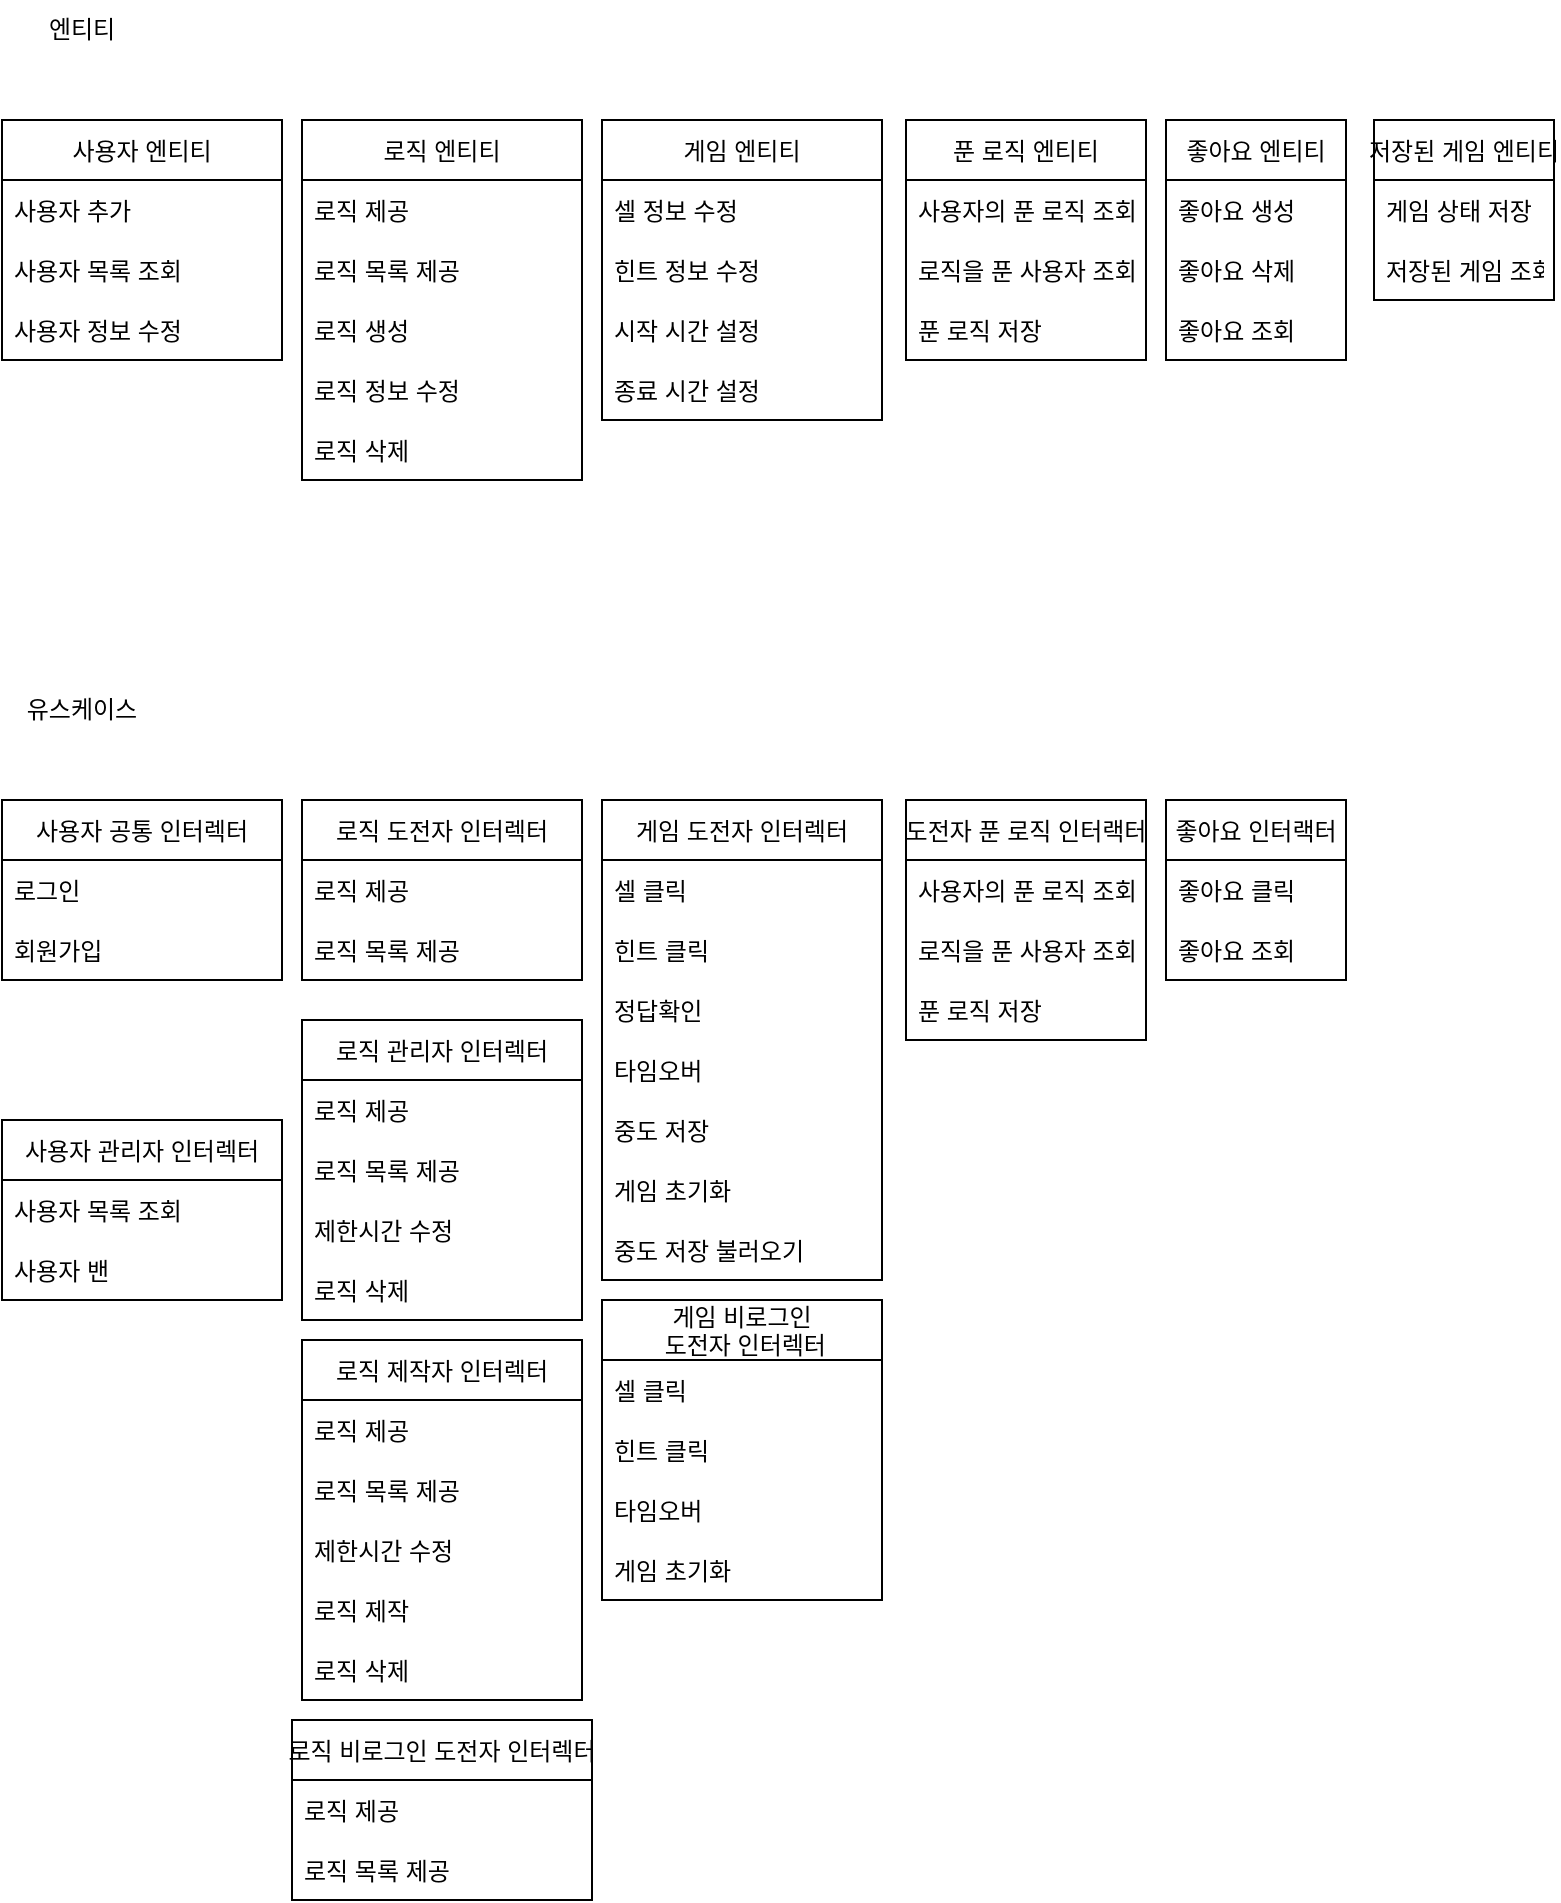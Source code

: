 <mxfile version="19.0.0" type="github">
  <diagram id="3sBF5ixd-NsLtLaLd-Or" name="Page-1">
    <mxGraphModel dx="1298" dy="833" grid="1" gridSize="10" guides="1" tooltips="1" connect="1" arrows="1" fold="1" page="1" pageScale="1" pageWidth="827" pageHeight="1169" math="0" shadow="0">
      <root>
        <mxCell id="0" />
        <mxCell id="1" parent="0" />
        <mxCell id="BLl-rjJHtuCfBZ51qF4p-6" value="사용자 엔티티" style="swimlane;fontStyle=0;childLayout=stackLayout;horizontal=1;startSize=30;horizontalStack=0;resizeParent=1;resizeParentMax=0;resizeLast=0;collapsible=1;marginBottom=0;" parent="1" vertex="1">
          <mxGeometry x="30" y="120" width="140" height="120" as="geometry" />
        </mxCell>
        <mxCell id="BLl-rjJHtuCfBZ51qF4p-7" value="사용자 추가" style="text;strokeColor=none;fillColor=none;align=left;verticalAlign=middle;spacingLeft=4;spacingRight=4;overflow=hidden;points=[[0,0.5],[1,0.5]];portConstraint=eastwest;rotatable=0;" parent="BLl-rjJHtuCfBZ51qF4p-6" vertex="1">
          <mxGeometry y="30" width="140" height="30" as="geometry" />
        </mxCell>
        <mxCell id="IvnR_KtgoYfc0TLSJKBD-7" value="사용자 목록 조회" style="text;strokeColor=none;fillColor=none;align=left;verticalAlign=middle;spacingLeft=4;spacingRight=4;overflow=hidden;points=[[0,0.5],[1,0.5]];portConstraint=eastwest;rotatable=0;" parent="BLl-rjJHtuCfBZ51qF4p-6" vertex="1">
          <mxGeometry y="60" width="140" height="30" as="geometry" />
        </mxCell>
        <mxCell id="IvnR_KtgoYfc0TLSJKBD-25" value="사용자 정보 수정" style="text;strokeColor=none;fillColor=none;align=left;verticalAlign=middle;spacingLeft=4;spacingRight=4;overflow=hidden;points=[[0,0.5],[1,0.5]];portConstraint=eastwest;rotatable=0;" parent="BLl-rjJHtuCfBZ51qF4p-6" vertex="1">
          <mxGeometry y="90" width="140" height="30" as="geometry" />
        </mxCell>
        <mxCell id="BLl-rjJHtuCfBZ51qF4p-14" value="로직 엔티티" style="swimlane;fontStyle=0;childLayout=stackLayout;horizontal=1;startSize=30;horizontalStack=0;resizeParent=1;resizeParentMax=0;resizeLast=0;collapsible=1;marginBottom=0;" parent="1" vertex="1">
          <mxGeometry x="180" y="120" width="140" height="180" as="geometry">
            <mxRectangle x="580" y="100" width="100" height="30" as="alternateBounds" />
          </mxGeometry>
        </mxCell>
        <mxCell id="BLl-rjJHtuCfBZ51qF4p-15" value="로직 제공" style="text;strokeColor=none;fillColor=none;align=left;verticalAlign=middle;spacingLeft=4;spacingRight=4;overflow=hidden;points=[[0,0.5],[1,0.5]];portConstraint=eastwest;rotatable=0;" parent="BLl-rjJHtuCfBZ51qF4p-14" vertex="1">
          <mxGeometry y="30" width="140" height="30" as="geometry" />
        </mxCell>
        <mxCell id="BLl-rjJHtuCfBZ51qF4p-16" value="로직 목록 제공 " style="text;strokeColor=none;fillColor=none;align=left;verticalAlign=middle;spacingLeft=4;spacingRight=4;overflow=hidden;points=[[0,0.5],[1,0.5]];portConstraint=eastwest;rotatable=0;" parent="BLl-rjJHtuCfBZ51qF4p-14" vertex="1">
          <mxGeometry y="60" width="140" height="30" as="geometry" />
        </mxCell>
        <mxCell id="BLl-rjJHtuCfBZ51qF4p-18" value="로직 생성" style="text;strokeColor=none;fillColor=none;align=left;verticalAlign=middle;spacingLeft=4;spacingRight=4;overflow=hidden;points=[[0,0.5],[1,0.5]];portConstraint=eastwest;rotatable=0;" parent="BLl-rjJHtuCfBZ51qF4p-14" vertex="1">
          <mxGeometry y="90" width="140" height="30" as="geometry" />
        </mxCell>
        <mxCell id="BLl-rjJHtuCfBZ51qF4p-19" value="로직 정보 수정" style="text;strokeColor=none;fillColor=none;align=left;verticalAlign=middle;spacingLeft=4;spacingRight=4;overflow=hidden;points=[[0,0.5],[1,0.5]];portConstraint=eastwest;rotatable=0;" parent="BLl-rjJHtuCfBZ51qF4p-14" vertex="1">
          <mxGeometry y="120" width="140" height="30" as="geometry" />
        </mxCell>
        <mxCell id="BLl-rjJHtuCfBZ51qF4p-20" value="로직 삭제" style="text;strokeColor=none;fillColor=none;align=left;verticalAlign=middle;spacingLeft=4;spacingRight=4;overflow=hidden;points=[[0,0.5],[1,0.5]];portConstraint=eastwest;rotatable=0;" parent="BLl-rjJHtuCfBZ51qF4p-14" vertex="1">
          <mxGeometry y="150" width="140" height="30" as="geometry" />
        </mxCell>
        <mxCell id="BLl-rjJHtuCfBZ51qF4p-21" value="게임 엔티티" style="swimlane;fontStyle=0;childLayout=stackLayout;horizontal=1;startSize=30;horizontalStack=0;resizeParent=1;resizeParentMax=0;resizeLast=0;collapsible=1;marginBottom=0;" parent="1" vertex="1">
          <mxGeometry x="330" y="120" width="140" height="150" as="geometry">
            <mxRectangle x="580" y="100" width="100" height="30" as="alternateBounds" />
          </mxGeometry>
        </mxCell>
        <mxCell id="BLl-rjJHtuCfBZ51qF4p-22" value="셀 정보 수정" style="text;strokeColor=none;fillColor=none;align=left;verticalAlign=middle;spacingLeft=4;spacingRight=4;overflow=hidden;points=[[0,0.5],[1,0.5]];portConstraint=eastwest;rotatable=0;" parent="BLl-rjJHtuCfBZ51qF4p-21" vertex="1">
          <mxGeometry y="30" width="140" height="30" as="geometry" />
        </mxCell>
        <mxCell id="BLl-rjJHtuCfBZ51qF4p-23" value="힌트 정보 수정" style="text;strokeColor=none;fillColor=none;align=left;verticalAlign=middle;spacingLeft=4;spacingRight=4;overflow=hidden;points=[[0,0.5],[1,0.5]];portConstraint=eastwest;rotatable=0;" parent="BLl-rjJHtuCfBZ51qF4p-21" vertex="1">
          <mxGeometry y="60" width="140" height="30" as="geometry" />
        </mxCell>
        <mxCell id="BLl-rjJHtuCfBZ51qF4p-24" value="시작 시간 설정" style="text;strokeColor=none;fillColor=none;align=left;verticalAlign=middle;spacingLeft=4;spacingRight=4;overflow=hidden;points=[[0,0.5],[1,0.5]];portConstraint=eastwest;rotatable=0;" parent="BLl-rjJHtuCfBZ51qF4p-21" vertex="1">
          <mxGeometry y="90" width="140" height="30" as="geometry" />
        </mxCell>
        <mxCell id="BLl-rjJHtuCfBZ51qF4p-25" value="종료 시간 설정" style="text;strokeColor=none;fillColor=none;align=left;verticalAlign=middle;spacingLeft=4;spacingRight=4;overflow=hidden;points=[[0,0.5],[1,0.5]];portConstraint=eastwest;rotatable=0;" parent="BLl-rjJHtuCfBZ51qF4p-21" vertex="1">
          <mxGeometry y="120" width="140" height="30" as="geometry" />
        </mxCell>
        <mxCell id="BLl-rjJHtuCfBZ51qF4p-27" value="좋아요 엔티티" style="swimlane;fontStyle=0;childLayout=stackLayout;horizontal=1;startSize=30;horizontalStack=0;resizeParent=1;resizeParentMax=0;resizeLast=0;collapsible=1;marginBottom=0;" parent="1" vertex="1">
          <mxGeometry x="612" y="120" width="90" height="120" as="geometry">
            <mxRectangle x="580" y="100" width="100" height="30" as="alternateBounds" />
          </mxGeometry>
        </mxCell>
        <mxCell id="BLl-rjJHtuCfBZ51qF4p-28" value="좋아요 생성" style="text;strokeColor=none;fillColor=none;align=left;verticalAlign=middle;spacingLeft=4;spacingRight=4;overflow=hidden;points=[[0,0.5],[1,0.5]];portConstraint=eastwest;rotatable=0;" parent="BLl-rjJHtuCfBZ51qF4p-27" vertex="1">
          <mxGeometry y="30" width="90" height="30" as="geometry" />
        </mxCell>
        <mxCell id="BLl-rjJHtuCfBZ51qF4p-30" value="좋아요 삭제" style="text;strokeColor=none;fillColor=none;align=left;verticalAlign=middle;spacingLeft=4;spacingRight=4;overflow=hidden;points=[[0,0.5],[1,0.5]];portConstraint=eastwest;rotatable=0;" parent="BLl-rjJHtuCfBZ51qF4p-27" vertex="1">
          <mxGeometry y="60" width="90" height="30" as="geometry" />
        </mxCell>
        <mxCell id="rVPAqqKreMGYSnO3DZpc-83" value="좋아요 조회" style="text;strokeColor=none;fillColor=none;align=left;verticalAlign=middle;spacingLeft=4;spacingRight=4;overflow=hidden;points=[[0,0.5],[1,0.5]];portConstraint=eastwest;rotatable=0;" vertex="1" parent="BLl-rjJHtuCfBZ51qF4p-27">
          <mxGeometry y="90" width="90" height="30" as="geometry" />
        </mxCell>
        <mxCell id="rVPAqqKreMGYSnO3DZpc-23" value="사용자 공통 인터렉터" style="swimlane;fontStyle=0;childLayout=stackLayout;horizontal=1;startSize=30;horizontalStack=0;resizeParent=1;resizeParentMax=0;resizeLast=0;collapsible=1;marginBottom=0;" vertex="1" parent="1">
          <mxGeometry x="30" y="460" width="140" height="90" as="geometry" />
        </mxCell>
        <mxCell id="rVPAqqKreMGYSnO3DZpc-25" value="로그인" style="text;strokeColor=none;fillColor=none;align=left;verticalAlign=middle;spacingLeft=4;spacingRight=4;overflow=hidden;points=[[0,0.5],[1,0.5]];portConstraint=eastwest;rotatable=0;" vertex="1" parent="rVPAqqKreMGYSnO3DZpc-23">
          <mxGeometry y="30" width="140" height="30" as="geometry" />
        </mxCell>
        <mxCell id="rVPAqqKreMGYSnO3DZpc-57" value="회원가입" style="text;strokeColor=none;fillColor=none;align=left;verticalAlign=middle;spacingLeft=4;spacingRight=4;overflow=hidden;points=[[0,0.5],[1,0.5]];portConstraint=eastwest;rotatable=0;" vertex="1" parent="rVPAqqKreMGYSnO3DZpc-23">
          <mxGeometry y="60" width="140" height="30" as="geometry" />
        </mxCell>
        <mxCell id="rVPAqqKreMGYSnO3DZpc-28" value="로직 도전자 인터렉터" style="swimlane;fontStyle=0;childLayout=stackLayout;horizontal=1;startSize=30;horizontalStack=0;resizeParent=1;resizeParentMax=0;resizeLast=0;collapsible=1;marginBottom=0;" vertex="1" parent="1">
          <mxGeometry x="180" y="460" width="140" height="90" as="geometry">
            <mxRectangle x="580" y="100" width="100" height="30" as="alternateBounds" />
          </mxGeometry>
        </mxCell>
        <mxCell id="rVPAqqKreMGYSnO3DZpc-29" value="로직 제공" style="text;strokeColor=none;fillColor=none;align=left;verticalAlign=middle;spacingLeft=4;spacingRight=4;overflow=hidden;points=[[0,0.5],[1,0.5]];portConstraint=eastwest;rotatable=0;" vertex="1" parent="rVPAqqKreMGYSnO3DZpc-28">
          <mxGeometry y="30" width="140" height="30" as="geometry" />
        </mxCell>
        <mxCell id="rVPAqqKreMGYSnO3DZpc-30" value="로직 목록 제공 " style="text;strokeColor=none;fillColor=none;align=left;verticalAlign=middle;spacingLeft=4;spacingRight=4;overflow=hidden;points=[[0,0.5],[1,0.5]];portConstraint=eastwest;rotatable=0;" vertex="1" parent="rVPAqqKreMGYSnO3DZpc-28">
          <mxGeometry y="60" width="140" height="30" as="geometry" />
        </mxCell>
        <mxCell id="rVPAqqKreMGYSnO3DZpc-34" value="게임 도전자 인터렉터" style="swimlane;fontStyle=0;childLayout=stackLayout;horizontal=1;startSize=30;horizontalStack=0;resizeParent=1;resizeParentMax=0;resizeLast=0;collapsible=1;marginBottom=0;" vertex="1" parent="1">
          <mxGeometry x="330" y="460" width="140" height="240" as="geometry">
            <mxRectangle x="580" y="100" width="100" height="30" as="alternateBounds" />
          </mxGeometry>
        </mxCell>
        <mxCell id="rVPAqqKreMGYSnO3DZpc-35" value="셀 클릭" style="text;strokeColor=none;fillColor=none;align=left;verticalAlign=middle;spacingLeft=4;spacingRight=4;overflow=hidden;points=[[0,0.5],[1,0.5]];portConstraint=eastwest;rotatable=0;" vertex="1" parent="rVPAqqKreMGYSnO3DZpc-34">
          <mxGeometry y="30" width="140" height="30" as="geometry" />
        </mxCell>
        <mxCell id="rVPAqqKreMGYSnO3DZpc-36" value="힌트 클릭" style="text;strokeColor=none;fillColor=none;align=left;verticalAlign=middle;spacingLeft=4;spacingRight=4;overflow=hidden;points=[[0,0.5],[1,0.5]];portConstraint=eastwest;rotatable=0;" vertex="1" parent="rVPAqqKreMGYSnO3DZpc-34">
          <mxGeometry y="60" width="140" height="30" as="geometry" />
        </mxCell>
        <mxCell id="rVPAqqKreMGYSnO3DZpc-37" value="정답확인" style="text;strokeColor=none;fillColor=none;align=left;verticalAlign=middle;spacingLeft=4;spacingRight=4;overflow=hidden;points=[[0,0.5],[1,0.5]];portConstraint=eastwest;rotatable=0;" vertex="1" parent="rVPAqqKreMGYSnO3DZpc-34">
          <mxGeometry y="90" width="140" height="30" as="geometry" />
        </mxCell>
        <mxCell id="rVPAqqKreMGYSnO3DZpc-38" value="타임오버" style="text;strokeColor=none;fillColor=none;align=left;verticalAlign=middle;spacingLeft=4;spacingRight=4;overflow=hidden;points=[[0,0.5],[1,0.5]];portConstraint=eastwest;rotatable=0;" vertex="1" parent="rVPAqqKreMGYSnO3DZpc-34">
          <mxGeometry y="120" width="140" height="30" as="geometry" />
        </mxCell>
        <mxCell id="rVPAqqKreMGYSnO3DZpc-80" value="중도 저장" style="text;strokeColor=none;fillColor=none;align=left;verticalAlign=middle;spacingLeft=4;spacingRight=4;overflow=hidden;points=[[0,0.5],[1,0.5]];portConstraint=eastwest;rotatable=0;" vertex="1" parent="rVPAqqKreMGYSnO3DZpc-34">
          <mxGeometry y="150" width="140" height="30" as="geometry" />
        </mxCell>
        <mxCell id="rVPAqqKreMGYSnO3DZpc-81" value="게임 초기화" style="text;strokeColor=none;fillColor=none;align=left;verticalAlign=middle;spacingLeft=4;spacingRight=4;overflow=hidden;points=[[0,0.5],[1,0.5]];portConstraint=eastwest;rotatable=0;" vertex="1" parent="rVPAqqKreMGYSnO3DZpc-34">
          <mxGeometry y="180" width="140" height="30" as="geometry" />
        </mxCell>
        <mxCell id="rVPAqqKreMGYSnO3DZpc-82" value="중도 저장 불러오기" style="text;strokeColor=none;fillColor=none;align=left;verticalAlign=middle;spacingLeft=4;spacingRight=4;overflow=hidden;points=[[0,0.5],[1,0.5]];portConstraint=eastwest;rotatable=0;" vertex="1" parent="rVPAqqKreMGYSnO3DZpc-34">
          <mxGeometry y="210" width="140" height="30" as="geometry" />
        </mxCell>
        <mxCell id="rVPAqqKreMGYSnO3DZpc-43" value="푼 로직 엔티티" style="swimlane;fontStyle=0;childLayout=stackLayout;horizontal=1;startSize=30;horizontalStack=0;resizeParent=1;resizeParentMax=0;resizeLast=0;collapsible=1;marginBottom=0;" vertex="1" parent="1">
          <mxGeometry x="482" y="120" width="120" height="120" as="geometry">
            <mxRectangle x="580" y="100" width="100" height="30" as="alternateBounds" />
          </mxGeometry>
        </mxCell>
        <mxCell id="rVPAqqKreMGYSnO3DZpc-44" value="사용자의 푼 로직 조회" style="text;strokeColor=none;fillColor=none;align=left;verticalAlign=middle;spacingLeft=4;spacingRight=4;overflow=hidden;points=[[0,0.5],[1,0.5]];portConstraint=eastwest;rotatable=0;" vertex="1" parent="rVPAqqKreMGYSnO3DZpc-43">
          <mxGeometry y="30" width="120" height="30" as="geometry" />
        </mxCell>
        <mxCell id="rVPAqqKreMGYSnO3DZpc-45" value="로직을 푼 사용자 조회" style="text;strokeColor=none;fillColor=none;align=left;verticalAlign=middle;spacingLeft=4;spacingRight=4;overflow=hidden;points=[[0,0.5],[1,0.5]];portConstraint=eastwest;rotatable=0;" vertex="1" parent="rVPAqqKreMGYSnO3DZpc-43">
          <mxGeometry y="60" width="120" height="30" as="geometry" />
        </mxCell>
        <mxCell id="rVPAqqKreMGYSnO3DZpc-46" value="푼 로직 저장" style="text;strokeColor=none;fillColor=none;align=left;verticalAlign=middle;spacingLeft=4;spacingRight=4;overflow=hidden;points=[[0,0.5],[1,0.5]];portConstraint=eastwest;rotatable=0;" vertex="1" parent="rVPAqqKreMGYSnO3DZpc-43">
          <mxGeometry y="90" width="120" height="30" as="geometry" />
        </mxCell>
        <mxCell id="rVPAqqKreMGYSnO3DZpc-47" value="저장된 게임 엔티티" style="swimlane;fontStyle=0;childLayout=stackLayout;horizontal=1;startSize=30;horizontalStack=0;resizeParent=1;resizeParentMax=0;resizeLast=0;collapsible=1;marginBottom=0;" vertex="1" parent="1">
          <mxGeometry x="716" y="120" width="90" height="90" as="geometry">
            <mxRectangle x="580" y="100" width="100" height="30" as="alternateBounds" />
          </mxGeometry>
        </mxCell>
        <mxCell id="rVPAqqKreMGYSnO3DZpc-48" value="게임 상태 저장" style="text;strokeColor=none;fillColor=none;align=left;verticalAlign=middle;spacingLeft=4;spacingRight=4;overflow=hidden;points=[[0,0.5],[1,0.5]];portConstraint=eastwest;rotatable=0;" vertex="1" parent="rVPAqqKreMGYSnO3DZpc-47">
          <mxGeometry y="30" width="90" height="30" as="geometry" />
        </mxCell>
        <mxCell id="rVPAqqKreMGYSnO3DZpc-49" value="저장된 게임 조회" style="text;strokeColor=none;fillColor=none;align=left;verticalAlign=middle;spacingLeft=4;spacingRight=4;overflow=hidden;points=[[0,0.5],[1,0.5]];portConstraint=eastwest;rotatable=0;" vertex="1" parent="rVPAqqKreMGYSnO3DZpc-47">
          <mxGeometry y="60" width="90" height="30" as="geometry" />
        </mxCell>
        <mxCell id="rVPAqqKreMGYSnO3DZpc-50" value="엔티티" style="text;html=1;strokeColor=none;fillColor=none;align=center;verticalAlign=middle;whiteSpace=wrap;rounded=0;" vertex="1" parent="1">
          <mxGeometry x="40" y="60" width="60" height="30" as="geometry" />
        </mxCell>
        <mxCell id="rVPAqqKreMGYSnO3DZpc-51" value="유스케이스" style="text;html=1;strokeColor=none;fillColor=none;align=center;verticalAlign=middle;whiteSpace=wrap;rounded=0;" vertex="1" parent="1">
          <mxGeometry x="40" y="400" width="60" height="30" as="geometry" />
        </mxCell>
        <mxCell id="rVPAqqKreMGYSnO3DZpc-52" value="사용자 관리자 인터렉터" style="swimlane;fontStyle=0;childLayout=stackLayout;horizontal=1;startSize=30;horizontalStack=0;resizeParent=1;resizeParentMax=0;resizeLast=0;collapsible=1;marginBottom=0;" vertex="1" parent="1">
          <mxGeometry x="30" y="620" width="140" height="90" as="geometry" />
        </mxCell>
        <mxCell id="rVPAqqKreMGYSnO3DZpc-55" value="사용자 목록 조회" style="text;strokeColor=none;fillColor=none;align=left;verticalAlign=middle;spacingLeft=4;spacingRight=4;overflow=hidden;points=[[0,0.5],[1,0.5]];portConstraint=eastwest;rotatable=0;" vertex="1" parent="rVPAqqKreMGYSnO3DZpc-52">
          <mxGeometry y="30" width="140" height="30" as="geometry" />
        </mxCell>
        <mxCell id="rVPAqqKreMGYSnO3DZpc-56" value="사용자 밴" style="text;strokeColor=none;fillColor=none;align=left;verticalAlign=middle;spacingLeft=4;spacingRight=4;overflow=hidden;points=[[0,0.5],[1,0.5]];portConstraint=eastwest;rotatable=0;" vertex="1" parent="rVPAqqKreMGYSnO3DZpc-52">
          <mxGeometry y="60" width="140" height="30" as="geometry" />
        </mxCell>
        <mxCell id="rVPAqqKreMGYSnO3DZpc-58" value="로직 관리자 인터렉터" style="swimlane;fontStyle=0;childLayout=stackLayout;horizontal=1;startSize=30;horizontalStack=0;resizeParent=1;resizeParentMax=0;resizeLast=0;collapsible=1;marginBottom=0;" vertex="1" parent="1">
          <mxGeometry x="180" y="570" width="140" height="150" as="geometry">
            <mxRectangle x="580" y="100" width="100" height="30" as="alternateBounds" />
          </mxGeometry>
        </mxCell>
        <mxCell id="rVPAqqKreMGYSnO3DZpc-59" value="로직 제공" style="text;strokeColor=none;fillColor=none;align=left;verticalAlign=middle;spacingLeft=4;spacingRight=4;overflow=hidden;points=[[0,0.5],[1,0.5]];portConstraint=eastwest;rotatable=0;" vertex="1" parent="rVPAqqKreMGYSnO3DZpc-58">
          <mxGeometry y="30" width="140" height="30" as="geometry" />
        </mxCell>
        <mxCell id="rVPAqqKreMGYSnO3DZpc-60" value="로직 목록 제공 " style="text;strokeColor=none;fillColor=none;align=left;verticalAlign=middle;spacingLeft=4;spacingRight=4;overflow=hidden;points=[[0,0.5],[1,0.5]];portConstraint=eastwest;rotatable=0;" vertex="1" parent="rVPAqqKreMGYSnO3DZpc-58">
          <mxGeometry y="60" width="140" height="30" as="geometry" />
        </mxCell>
        <mxCell id="rVPAqqKreMGYSnO3DZpc-62" value="제한시간 수정" style="text;strokeColor=none;fillColor=none;align=left;verticalAlign=middle;spacingLeft=4;spacingRight=4;overflow=hidden;points=[[0,0.5],[1,0.5]];portConstraint=eastwest;rotatable=0;" vertex="1" parent="rVPAqqKreMGYSnO3DZpc-58">
          <mxGeometry y="90" width="140" height="30" as="geometry" />
        </mxCell>
        <mxCell id="rVPAqqKreMGYSnO3DZpc-63" value="로직 삭제" style="text;strokeColor=none;fillColor=none;align=left;verticalAlign=middle;spacingLeft=4;spacingRight=4;overflow=hidden;points=[[0,0.5],[1,0.5]];portConstraint=eastwest;rotatable=0;" vertex="1" parent="rVPAqqKreMGYSnO3DZpc-58">
          <mxGeometry y="120" width="140" height="30" as="geometry" />
        </mxCell>
        <mxCell id="rVPAqqKreMGYSnO3DZpc-64" value="로직 제작자 인터렉터" style="swimlane;fontStyle=0;childLayout=stackLayout;horizontal=1;startSize=30;horizontalStack=0;resizeParent=1;resizeParentMax=0;resizeLast=0;collapsible=1;marginBottom=0;" vertex="1" parent="1">
          <mxGeometry x="180" y="730" width="140" height="180" as="geometry">
            <mxRectangle x="580" y="100" width="100" height="30" as="alternateBounds" />
          </mxGeometry>
        </mxCell>
        <mxCell id="rVPAqqKreMGYSnO3DZpc-65" value="로직 제공" style="text;strokeColor=none;fillColor=none;align=left;verticalAlign=middle;spacingLeft=4;spacingRight=4;overflow=hidden;points=[[0,0.5],[1,0.5]];portConstraint=eastwest;rotatable=0;" vertex="1" parent="rVPAqqKreMGYSnO3DZpc-64">
          <mxGeometry y="30" width="140" height="30" as="geometry" />
        </mxCell>
        <mxCell id="rVPAqqKreMGYSnO3DZpc-66" value="로직 목록 제공 " style="text;strokeColor=none;fillColor=none;align=left;verticalAlign=middle;spacingLeft=4;spacingRight=4;overflow=hidden;points=[[0,0.5],[1,0.5]];portConstraint=eastwest;rotatable=0;" vertex="1" parent="rVPAqqKreMGYSnO3DZpc-64">
          <mxGeometry y="60" width="140" height="30" as="geometry" />
        </mxCell>
        <mxCell id="rVPAqqKreMGYSnO3DZpc-67" value="제한시간 수정" style="text;strokeColor=none;fillColor=none;align=left;verticalAlign=middle;spacingLeft=4;spacingRight=4;overflow=hidden;points=[[0,0.5],[1,0.5]];portConstraint=eastwest;rotatable=0;" vertex="1" parent="rVPAqqKreMGYSnO3DZpc-64">
          <mxGeometry y="90" width="140" height="30" as="geometry" />
        </mxCell>
        <mxCell id="rVPAqqKreMGYSnO3DZpc-69" value="로직 제작" style="text;strokeColor=none;fillColor=none;align=left;verticalAlign=middle;spacingLeft=4;spacingRight=4;overflow=hidden;points=[[0,0.5],[1,0.5]];portConstraint=eastwest;rotatable=0;" vertex="1" parent="rVPAqqKreMGYSnO3DZpc-64">
          <mxGeometry y="120" width="140" height="30" as="geometry" />
        </mxCell>
        <mxCell id="rVPAqqKreMGYSnO3DZpc-68" value="로직 삭제" style="text;strokeColor=none;fillColor=none;align=left;verticalAlign=middle;spacingLeft=4;spacingRight=4;overflow=hidden;points=[[0,0.5],[1,0.5]];portConstraint=eastwest;rotatable=0;" vertex="1" parent="rVPAqqKreMGYSnO3DZpc-64">
          <mxGeometry y="150" width="140" height="30" as="geometry" />
        </mxCell>
        <mxCell id="rVPAqqKreMGYSnO3DZpc-70" value="도전자 푼 로직 인터랙터" style="swimlane;fontStyle=0;childLayout=stackLayout;horizontal=1;startSize=30;horizontalStack=0;resizeParent=1;resizeParentMax=0;resizeLast=0;collapsible=1;marginBottom=0;" vertex="1" parent="1">
          <mxGeometry x="482" y="460" width="120" height="120" as="geometry">
            <mxRectangle x="580" y="100" width="100" height="30" as="alternateBounds" />
          </mxGeometry>
        </mxCell>
        <mxCell id="rVPAqqKreMGYSnO3DZpc-71" value="사용자의 푼 로직 조회" style="text;strokeColor=none;fillColor=none;align=left;verticalAlign=middle;spacingLeft=4;spacingRight=4;overflow=hidden;points=[[0,0.5],[1,0.5]];portConstraint=eastwest;rotatable=0;" vertex="1" parent="rVPAqqKreMGYSnO3DZpc-70">
          <mxGeometry y="30" width="120" height="30" as="geometry" />
        </mxCell>
        <mxCell id="rVPAqqKreMGYSnO3DZpc-72" value="로직을 푼 사용자 조회" style="text;strokeColor=none;fillColor=none;align=left;verticalAlign=middle;spacingLeft=4;spacingRight=4;overflow=hidden;points=[[0,0.5],[1,0.5]];portConstraint=eastwest;rotatable=0;" vertex="1" parent="rVPAqqKreMGYSnO3DZpc-70">
          <mxGeometry y="60" width="120" height="30" as="geometry" />
        </mxCell>
        <mxCell id="rVPAqqKreMGYSnO3DZpc-73" value="푼 로직 저장" style="text;strokeColor=none;fillColor=none;align=left;verticalAlign=middle;spacingLeft=4;spacingRight=4;overflow=hidden;points=[[0,0.5],[1,0.5]];portConstraint=eastwest;rotatable=0;" vertex="1" parent="rVPAqqKreMGYSnO3DZpc-70">
          <mxGeometry y="90" width="120" height="30" as="geometry" />
        </mxCell>
        <mxCell id="rVPAqqKreMGYSnO3DZpc-74" value="좋아요 인터랙터" style="swimlane;fontStyle=0;childLayout=stackLayout;horizontal=1;startSize=30;horizontalStack=0;resizeParent=1;resizeParentMax=0;resizeLast=0;collapsible=1;marginBottom=0;" vertex="1" parent="1">
          <mxGeometry x="612" y="460" width="90" height="90" as="geometry">
            <mxRectangle x="580" y="100" width="100" height="30" as="alternateBounds" />
          </mxGeometry>
        </mxCell>
        <mxCell id="rVPAqqKreMGYSnO3DZpc-75" value="좋아요 클릭" style="text;strokeColor=none;fillColor=none;align=left;verticalAlign=middle;spacingLeft=4;spacingRight=4;overflow=hidden;points=[[0,0.5],[1,0.5]];portConstraint=eastwest;rotatable=0;" vertex="1" parent="rVPAqqKreMGYSnO3DZpc-74">
          <mxGeometry y="30" width="90" height="30" as="geometry" />
        </mxCell>
        <mxCell id="rVPAqqKreMGYSnO3DZpc-84" value="좋아요 조회" style="text;strokeColor=none;fillColor=none;align=left;verticalAlign=middle;spacingLeft=4;spacingRight=4;overflow=hidden;points=[[0,0.5],[1,0.5]];portConstraint=eastwest;rotatable=0;" vertex="1" parent="rVPAqqKreMGYSnO3DZpc-74">
          <mxGeometry y="60" width="90" height="30" as="geometry" />
        </mxCell>
        <mxCell id="rVPAqqKreMGYSnO3DZpc-85" value="로직 비로그인 도전자 인터렉터" style="swimlane;fontStyle=0;childLayout=stackLayout;horizontal=1;startSize=30;horizontalStack=0;resizeParent=1;resizeParentMax=0;resizeLast=0;collapsible=1;marginBottom=0;" vertex="1" parent="1">
          <mxGeometry x="175" y="920" width="150" height="90" as="geometry">
            <mxRectangle x="580" y="100" width="100" height="30" as="alternateBounds" />
          </mxGeometry>
        </mxCell>
        <mxCell id="rVPAqqKreMGYSnO3DZpc-86" value="로직 제공" style="text;strokeColor=none;fillColor=none;align=left;verticalAlign=middle;spacingLeft=4;spacingRight=4;overflow=hidden;points=[[0,0.5],[1,0.5]];portConstraint=eastwest;rotatable=0;" vertex="1" parent="rVPAqqKreMGYSnO3DZpc-85">
          <mxGeometry y="30" width="150" height="30" as="geometry" />
        </mxCell>
        <mxCell id="rVPAqqKreMGYSnO3DZpc-87" value="로직 목록 제공 " style="text;strokeColor=none;fillColor=none;align=left;verticalAlign=middle;spacingLeft=4;spacingRight=4;overflow=hidden;points=[[0,0.5],[1,0.5]];portConstraint=eastwest;rotatable=0;" vertex="1" parent="rVPAqqKreMGYSnO3DZpc-85">
          <mxGeometry y="60" width="150" height="30" as="geometry" />
        </mxCell>
        <mxCell id="rVPAqqKreMGYSnO3DZpc-88" value="게임 비로그인&#xa; 도전자 인터렉터" style="swimlane;fontStyle=0;childLayout=stackLayout;horizontal=1;startSize=30;horizontalStack=0;resizeParent=1;resizeParentMax=0;resizeLast=0;collapsible=1;marginBottom=0;" vertex="1" parent="1">
          <mxGeometry x="330" y="710" width="140" height="150" as="geometry">
            <mxRectangle x="580" y="100" width="100" height="30" as="alternateBounds" />
          </mxGeometry>
        </mxCell>
        <mxCell id="rVPAqqKreMGYSnO3DZpc-89" value="셀 클릭" style="text;strokeColor=none;fillColor=none;align=left;verticalAlign=middle;spacingLeft=4;spacingRight=4;overflow=hidden;points=[[0,0.5],[1,0.5]];portConstraint=eastwest;rotatable=0;" vertex="1" parent="rVPAqqKreMGYSnO3DZpc-88">
          <mxGeometry y="30" width="140" height="30" as="geometry" />
        </mxCell>
        <mxCell id="rVPAqqKreMGYSnO3DZpc-90" value="힌트 클릭" style="text;strokeColor=none;fillColor=none;align=left;verticalAlign=middle;spacingLeft=4;spacingRight=4;overflow=hidden;points=[[0,0.5],[1,0.5]];portConstraint=eastwest;rotatable=0;" vertex="1" parent="rVPAqqKreMGYSnO3DZpc-88">
          <mxGeometry y="60" width="140" height="30" as="geometry" />
        </mxCell>
        <mxCell id="rVPAqqKreMGYSnO3DZpc-92" value="타임오버" style="text;strokeColor=none;fillColor=none;align=left;verticalAlign=middle;spacingLeft=4;spacingRight=4;overflow=hidden;points=[[0,0.5],[1,0.5]];portConstraint=eastwest;rotatable=0;" vertex="1" parent="rVPAqqKreMGYSnO3DZpc-88">
          <mxGeometry y="90" width="140" height="30" as="geometry" />
        </mxCell>
        <mxCell id="rVPAqqKreMGYSnO3DZpc-94" value="게임 초기화" style="text;strokeColor=none;fillColor=none;align=left;verticalAlign=middle;spacingLeft=4;spacingRight=4;overflow=hidden;points=[[0,0.5],[1,0.5]];portConstraint=eastwest;rotatable=0;" vertex="1" parent="rVPAqqKreMGYSnO3DZpc-88">
          <mxGeometry y="120" width="140" height="30" as="geometry" />
        </mxCell>
      </root>
    </mxGraphModel>
  </diagram>
</mxfile>
